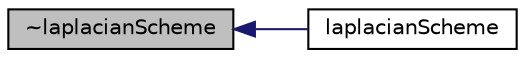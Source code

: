 digraph "~laplacianScheme"
{
  bgcolor="transparent";
  edge [fontname="Helvetica",fontsize="10",labelfontname="Helvetica",labelfontsize="10"];
  node [fontname="Helvetica",fontsize="10",shape=record];
  rankdir="LR";
  Node1 [label="~laplacianScheme",height=0.2,width=0.4,color="black", fillcolor="grey75", style="filled", fontcolor="black"];
  Node1 -> Node2 [dir="back",color="midnightblue",fontsize="10",style="solid",fontname="Helvetica"];
  Node2 [label="laplacianScheme",height=0.2,width=0.4,color="black",URL="$a01295.html#aa41f226f1974aefbd0b2eddebcacd3d9",tooltip="Construct from mesh, interpolation and snGradScheme schemes. "];
}
